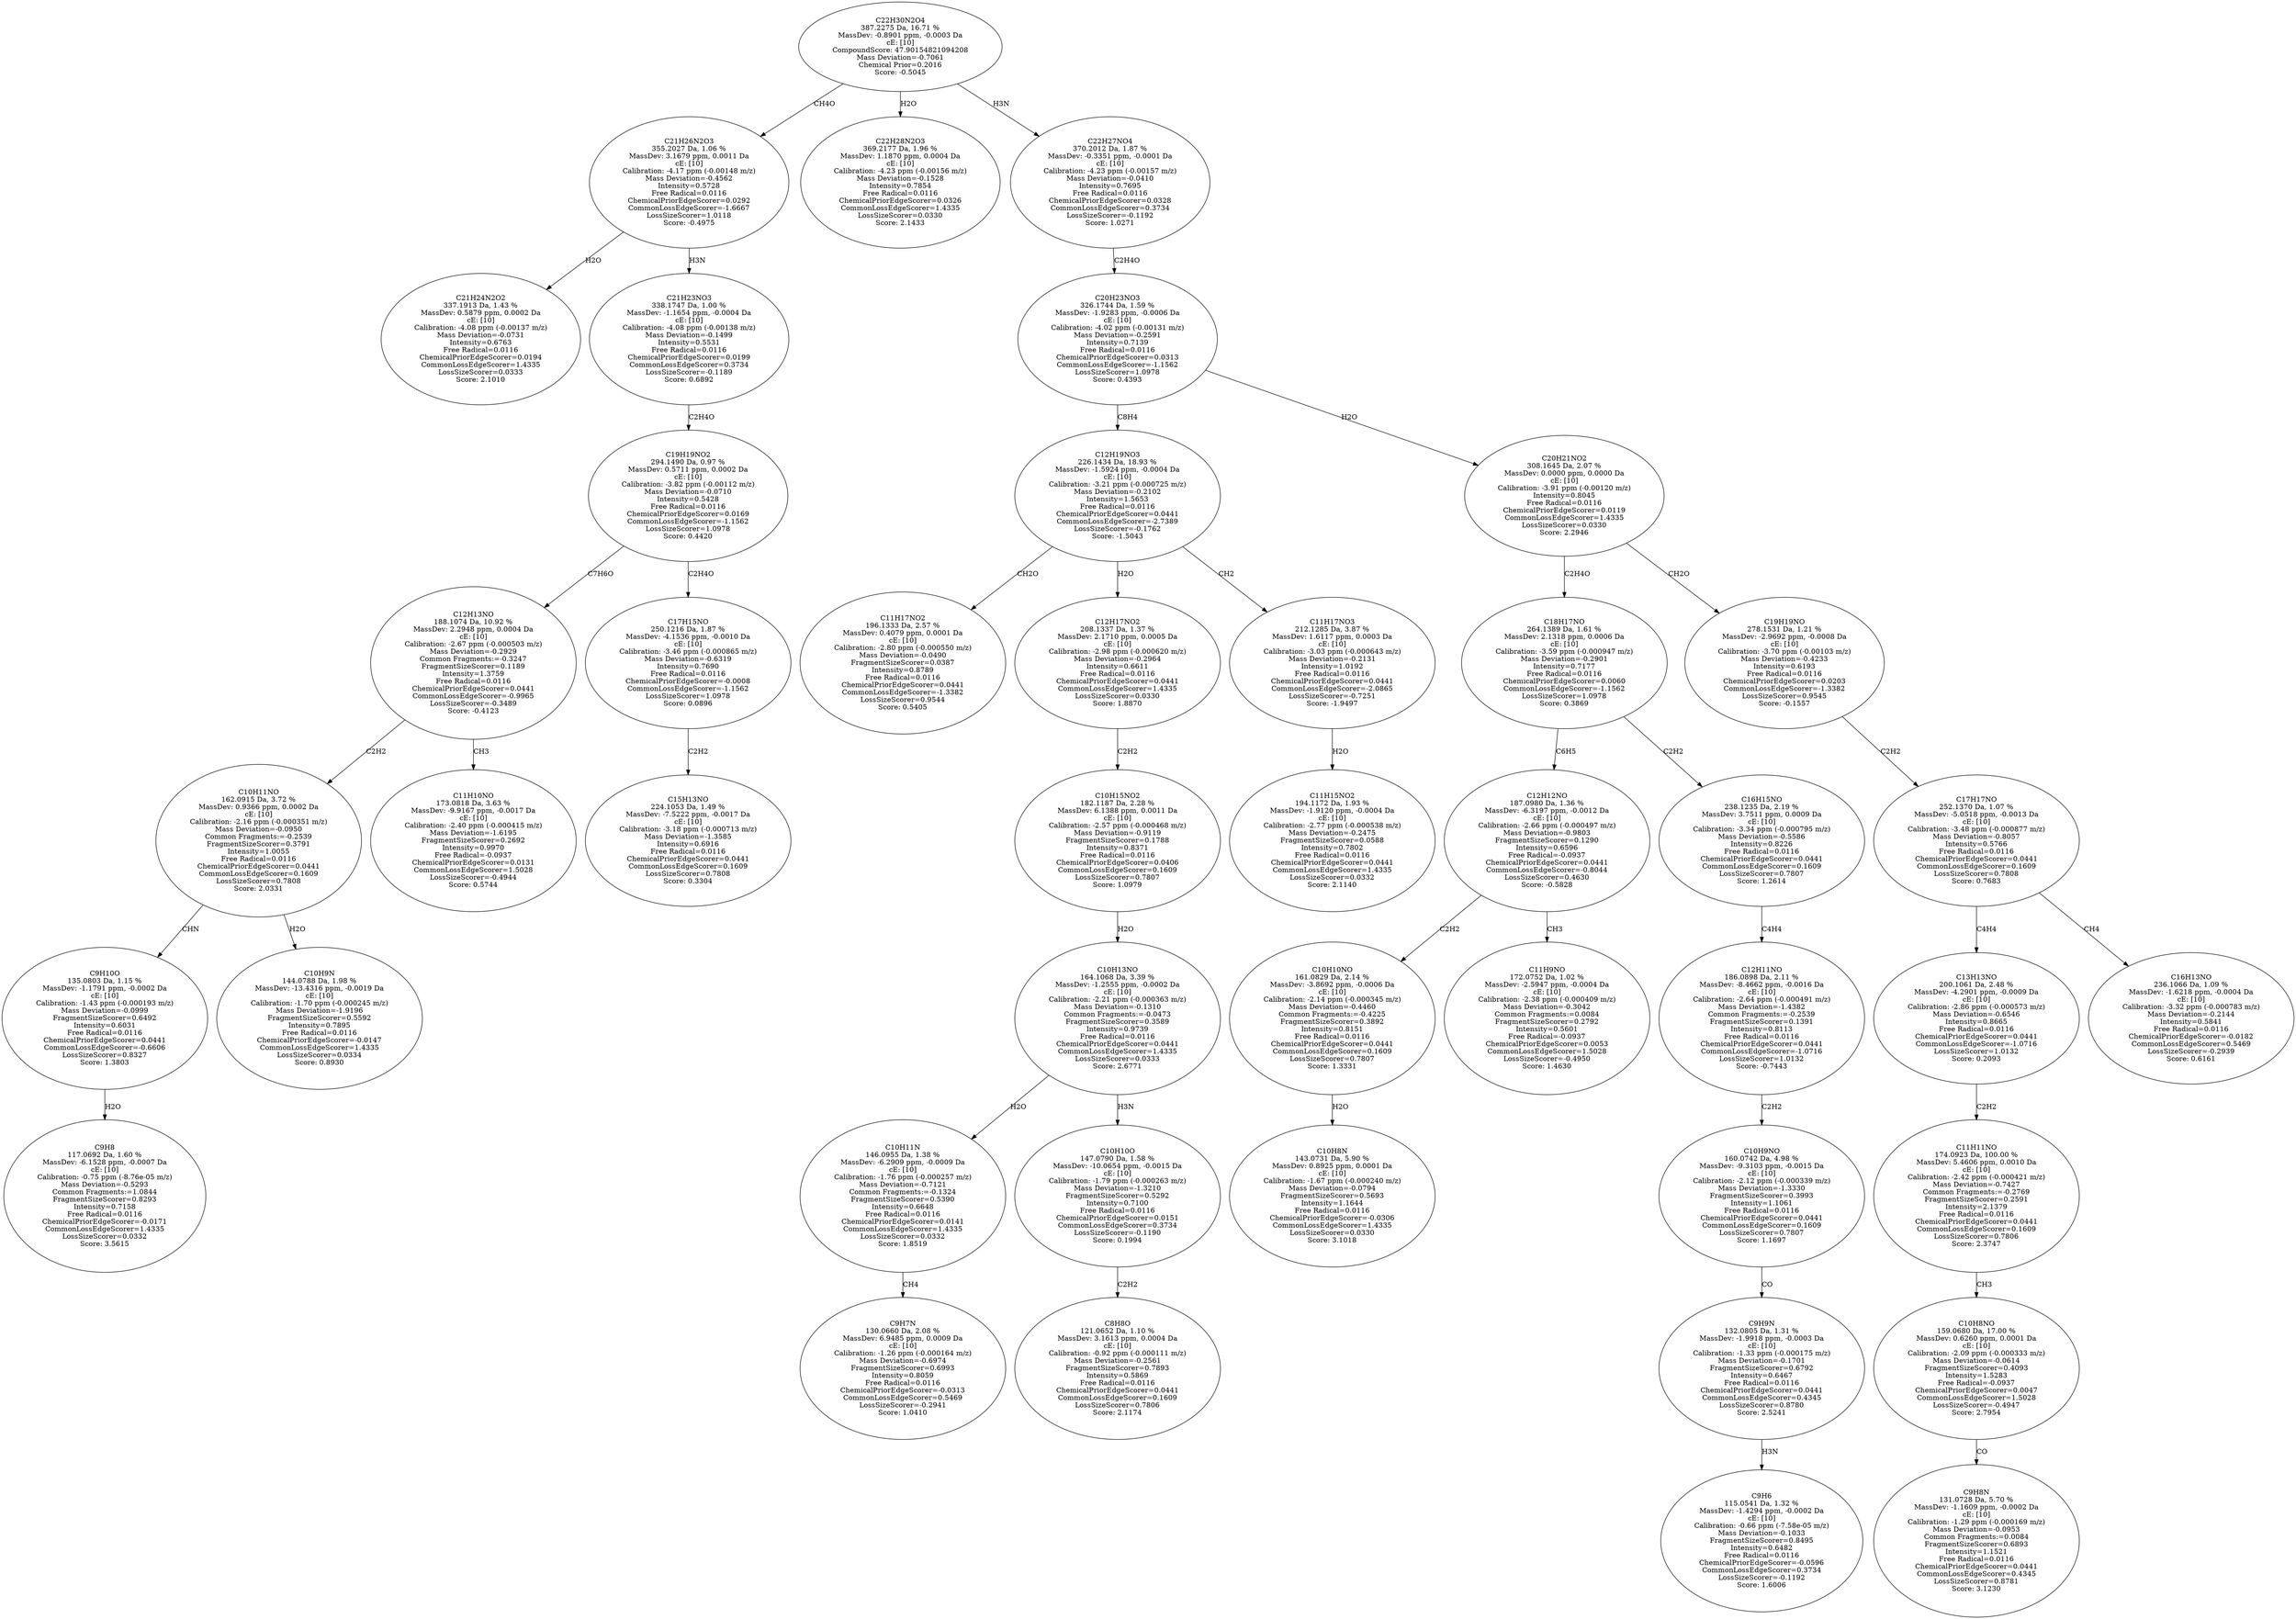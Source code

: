 strict digraph {
v1 [label="C21H24N2O2\n337.1913 Da, 1.43 %\nMassDev: 0.5879 ppm, 0.0002 Da\ncE: [10]\nCalibration: -4.08 ppm (-0.00137 m/z)\nMass Deviation=-0.0731\nIntensity=0.6763\nFree Radical=0.0116\nChemicalPriorEdgeScorer=0.0194\nCommonLossEdgeScorer=1.4335\nLossSizeScorer=0.0333\nScore: 2.1010"];
v2 [label="C9H8\n117.0692 Da, 1.60 %\nMassDev: -6.1528 ppm, -0.0007 Da\ncE: [10]\nCalibration: -0.75 ppm (-8.76e-05 m/z)\nMass Deviation=-0.5293\nCommon Fragments:=1.0844\nFragmentSizeScorer=0.8293\nIntensity=0.7158\nFree Radical=0.0116\nChemicalPriorEdgeScorer=-0.0171\nCommonLossEdgeScorer=1.4335\nLossSizeScorer=0.0332\nScore: 3.5615"];
v3 [label="C9H10O\n135.0803 Da, 1.15 %\nMassDev: -1.1791 ppm, -0.0002 Da\ncE: [10]\nCalibration: -1.43 ppm (-0.000193 m/z)\nMass Deviation=-0.0999\nFragmentSizeScorer=0.6492\nIntensity=0.6031\nFree Radical=0.0116\nChemicalPriorEdgeScorer=0.0441\nCommonLossEdgeScorer=-0.6606\nLossSizeScorer=0.8327\nScore: 1.3803"];
v4 [label="C10H9N\n144.0788 Da, 1.98 %\nMassDev: -13.4316 ppm, -0.0019 Da\ncE: [10]\nCalibration: -1.70 ppm (-0.000245 m/z)\nMass Deviation=-1.9196\nFragmentSizeScorer=0.5592\nIntensity=0.7895\nFree Radical=0.0116\nChemicalPriorEdgeScorer=-0.0147\nCommonLossEdgeScorer=1.4335\nLossSizeScorer=0.0334\nScore: 0.8930"];
v5 [label="C10H11NO\n162.0915 Da, 3.72 %\nMassDev: 0.9366 ppm, 0.0002 Da\ncE: [10]\nCalibration: -2.16 ppm (-0.000351 m/z)\nMass Deviation=-0.0950\nCommon Fragments:=-0.2539\nFragmentSizeScorer=0.3791\nIntensity=1.0055\nFree Radical=0.0116\nChemicalPriorEdgeScorer=0.0441\nCommonLossEdgeScorer=0.1609\nLossSizeScorer=0.7808\nScore: 2.0331"];
v6 [label="C11H10NO\n173.0818 Da, 3.63 %\nMassDev: -9.9167 ppm, -0.0017 Da\ncE: [10]\nCalibration: -2.40 ppm (-0.000415 m/z)\nMass Deviation=-1.6195\nFragmentSizeScorer=0.2692\nIntensity=0.9970\nFree Radical=-0.0937\nChemicalPriorEdgeScorer=0.0131\nCommonLossEdgeScorer=1.5028\nLossSizeScorer=-0.4944\nScore: 0.5744"];
v7 [label="C12H13NO\n188.1074 Da, 10.92 %\nMassDev: 2.2948 ppm, 0.0004 Da\ncE: [10]\nCalibration: -2.67 ppm (-0.000503 m/z)\nMass Deviation=-0.2929\nCommon Fragments:=-0.3247\nFragmentSizeScorer=0.1189\nIntensity=1.3759\nFree Radical=0.0116\nChemicalPriorEdgeScorer=0.0441\nCommonLossEdgeScorer=-0.9965\nLossSizeScorer=-0.3489\nScore: -0.4123"];
v8 [label="C15H13NO\n224.1053 Da, 1.49 %\nMassDev: -7.5222 ppm, -0.0017 Da\ncE: [10]\nCalibration: -3.18 ppm (-0.000713 m/z)\nMass Deviation=-1.3585\nIntensity=0.6916\nFree Radical=0.0116\nChemicalPriorEdgeScorer=0.0441\nCommonLossEdgeScorer=0.1609\nLossSizeScorer=0.7808\nScore: 0.3304"];
v9 [label="C17H15NO\n250.1216 Da, 1.87 %\nMassDev: -4.1536 ppm, -0.0010 Da\ncE: [10]\nCalibration: -3.46 ppm (-0.000865 m/z)\nMass Deviation=-0.6319\nIntensity=0.7690\nFree Radical=0.0116\nChemicalPriorEdgeScorer=-0.0008\nCommonLossEdgeScorer=-1.1562\nLossSizeScorer=1.0978\nScore: 0.0896"];
v10 [label="C19H19NO2\n294.1490 Da, 0.97 %\nMassDev: 0.5711 ppm, 0.0002 Da\ncE: [10]\nCalibration: -3.82 ppm (-0.00112 m/z)\nMass Deviation=-0.0710\nIntensity=0.5428\nFree Radical=0.0116\nChemicalPriorEdgeScorer=0.0169\nCommonLossEdgeScorer=-1.1562\nLossSizeScorer=1.0978\nScore: 0.4420"];
v11 [label="C21H23NO3\n338.1747 Da, 1.00 %\nMassDev: -1.1654 ppm, -0.0004 Da\ncE: [10]\nCalibration: -4.08 ppm (-0.00138 m/z)\nMass Deviation=-0.1499\nIntensity=0.5531\nFree Radical=0.0116\nChemicalPriorEdgeScorer=0.0199\nCommonLossEdgeScorer=0.3734\nLossSizeScorer=-0.1189\nScore: 0.6892"];
v12 [label="C21H26N2O3\n355.2027 Da, 1.06 %\nMassDev: 3.1679 ppm, 0.0011 Da\ncE: [10]\nCalibration: -4.17 ppm (-0.00148 m/z)\nMass Deviation=-0.4562\nIntensity=0.5728\nFree Radical=0.0116\nChemicalPriorEdgeScorer=0.0292\nCommonLossEdgeScorer=-1.6667\nLossSizeScorer=1.0118\nScore: -0.4975"];
v13 [label="C22H28N2O3\n369.2177 Da, 1.96 %\nMassDev: 1.1870 ppm, 0.0004 Da\ncE: [10]\nCalibration: -4.23 ppm (-0.00156 m/z)\nMass Deviation=-0.1528\nIntensity=0.7854\nFree Radical=0.0116\nChemicalPriorEdgeScorer=0.0326\nCommonLossEdgeScorer=1.4335\nLossSizeScorer=0.0330\nScore: 2.1433"];
v14 [label="C11H17NO2\n196.1333 Da, 2.57 %\nMassDev: 0.4079 ppm, 0.0001 Da\ncE: [10]\nCalibration: -2.80 ppm (-0.000550 m/z)\nMass Deviation=-0.0490\nFragmentSizeScorer=0.0387\nIntensity=0.8789\nFree Radical=0.0116\nChemicalPriorEdgeScorer=0.0441\nCommonLossEdgeScorer=-1.3382\nLossSizeScorer=0.9544\nScore: 0.5405"];
v15 [label="C9H7N\n130.0660 Da, 2.08 %\nMassDev: 6.9485 ppm, 0.0009 Da\ncE: [10]\nCalibration: -1.26 ppm (-0.000164 m/z)\nMass Deviation=-0.6974\nFragmentSizeScorer=0.6993\nIntensity=0.8059\nFree Radical=0.0116\nChemicalPriorEdgeScorer=-0.0313\nCommonLossEdgeScorer=0.5469\nLossSizeScorer=-0.2941\nScore: 1.0410"];
v16 [label="C10H11N\n146.0955 Da, 1.38 %\nMassDev: -6.2909 ppm, -0.0009 Da\ncE: [10]\nCalibration: -1.76 ppm (-0.000257 m/z)\nMass Deviation=-0.7121\nCommon Fragments:=-0.1324\nFragmentSizeScorer=0.5390\nIntensity=0.6648\nFree Radical=0.0116\nChemicalPriorEdgeScorer=0.0141\nCommonLossEdgeScorer=1.4335\nLossSizeScorer=0.0332\nScore: 1.8519"];
v17 [label="C8H8O\n121.0652 Da, 1.10 %\nMassDev: 3.1613 ppm, 0.0004 Da\ncE: [10]\nCalibration: -0.92 ppm (-0.000111 m/z)\nMass Deviation=-0.2561\nFragmentSizeScorer=0.7893\nIntensity=0.5869\nFree Radical=0.0116\nChemicalPriorEdgeScorer=0.0441\nCommonLossEdgeScorer=0.1609\nLossSizeScorer=0.7806\nScore: 2.1174"];
v18 [label="C10H10O\n147.0790 Da, 1.58 %\nMassDev: -10.0654 ppm, -0.0015 Da\ncE: [10]\nCalibration: -1.79 ppm (-0.000263 m/z)\nMass Deviation=-1.3210\nFragmentSizeScorer=0.5292\nIntensity=0.7100\nFree Radical=0.0116\nChemicalPriorEdgeScorer=0.0151\nCommonLossEdgeScorer=0.3734\nLossSizeScorer=-0.1190\nScore: 0.1994"];
v19 [label="C10H13NO\n164.1068 Da, 3.39 %\nMassDev: -1.2555 ppm, -0.0002 Da\ncE: [10]\nCalibration: -2.21 ppm (-0.000363 m/z)\nMass Deviation=-0.1310\nCommon Fragments:=-0.0473\nFragmentSizeScorer=0.3589\nIntensity=0.9739\nFree Radical=0.0116\nChemicalPriorEdgeScorer=0.0441\nCommonLossEdgeScorer=1.4335\nLossSizeScorer=0.0333\nScore: 2.6771"];
v20 [label="C10H15NO2\n182.1187 Da, 2.28 %\nMassDev: 6.1388 ppm, 0.0011 Da\ncE: [10]\nCalibration: -2.57 ppm (-0.000468 m/z)\nMass Deviation=-0.9119\nFragmentSizeScorer=0.1788\nIntensity=0.8371\nFree Radical=0.0116\nChemicalPriorEdgeScorer=0.0406\nCommonLossEdgeScorer=0.1609\nLossSizeScorer=0.7807\nScore: 1.0979"];
v21 [label="C12H17NO2\n208.1337 Da, 1.37 %\nMassDev: 2.1710 ppm, 0.0005 Da\ncE: [10]\nCalibration: -2.98 ppm (-0.000620 m/z)\nMass Deviation=-0.2964\nIntensity=0.6611\nFree Radical=0.0116\nChemicalPriorEdgeScorer=0.0441\nCommonLossEdgeScorer=1.4335\nLossSizeScorer=0.0330\nScore: 1.8870"];
v22 [label="C11H15NO2\n194.1172 Da, 1.93 %\nMassDev: -1.9120 ppm, -0.0004 Da\ncE: [10]\nCalibration: -2.77 ppm (-0.000538 m/z)\nMass Deviation=-0.2475\nFragmentSizeScorer=0.0588\nIntensity=0.7802\nFree Radical=0.0116\nChemicalPriorEdgeScorer=0.0441\nCommonLossEdgeScorer=1.4335\nLossSizeScorer=0.0332\nScore: 2.1140"];
v23 [label="C11H17NO3\n212.1285 Da, 3.87 %\nMassDev: 1.6117 ppm, 0.0003 Da\ncE: [10]\nCalibration: -3.03 ppm (-0.000643 m/z)\nMass Deviation=-0.2131\nIntensity=1.0192\nFree Radical=0.0116\nChemicalPriorEdgeScorer=0.0441\nCommonLossEdgeScorer=-2.0865\nLossSizeScorer=-0.7251\nScore: -1.9497"];
v24 [label="C12H19NO3\n226.1434 Da, 18.93 %\nMassDev: -1.5924 ppm, -0.0004 Da\ncE: [10]\nCalibration: -3.21 ppm (-0.000725 m/z)\nMass Deviation=-0.2102\nIntensity=1.5653\nFree Radical=0.0116\nChemicalPriorEdgeScorer=0.0441\nCommonLossEdgeScorer=-2.7389\nLossSizeScorer=-0.1762\nScore: -1.5043"];
v25 [label="C10H8N\n143.0731 Da, 5.90 %\nMassDev: 0.8925 ppm, 0.0001 Da\ncE: [10]\nCalibration: -1.67 ppm (-0.000240 m/z)\nMass Deviation=-0.0794\nFragmentSizeScorer=0.5693\nIntensity=1.1644\nFree Radical=0.0116\nChemicalPriorEdgeScorer=-0.0306\nCommonLossEdgeScorer=1.4335\nLossSizeScorer=0.0330\nScore: 3.1018"];
v26 [label="C10H10NO\n161.0829 Da, 2.14 %\nMassDev: -3.8692 ppm, -0.0006 Da\ncE: [10]\nCalibration: -2.14 ppm (-0.000345 m/z)\nMass Deviation=-0.4460\nCommon Fragments:=-0.4225\nFragmentSizeScorer=0.3892\nIntensity=0.8151\nFree Radical=0.0116\nChemicalPriorEdgeScorer=0.0441\nCommonLossEdgeScorer=0.1609\nLossSizeScorer=0.7807\nScore: 1.3331"];
v27 [label="C11H9NO\n172.0752 Da, 1.02 %\nMassDev: -2.5947 ppm, -0.0004 Da\ncE: [10]\nCalibration: -2.38 ppm (-0.000409 m/z)\nMass Deviation=-0.3042\nCommon Fragments:=0.0084\nFragmentSizeScorer=0.2792\nIntensity=0.5601\nFree Radical=-0.0937\nChemicalPriorEdgeScorer=0.0053\nCommonLossEdgeScorer=1.5028\nLossSizeScorer=-0.4950\nScore: 1.4630"];
v28 [label="C12H12NO\n187.0980 Da, 1.36 %\nMassDev: -6.3197 ppm, -0.0012 Da\ncE: [10]\nCalibration: -2.66 ppm (-0.000497 m/z)\nMass Deviation=-0.9803\nFragmentSizeScorer=0.1290\nIntensity=0.6596\nFree Radical=-0.0937\nChemicalPriorEdgeScorer=0.0441\nCommonLossEdgeScorer=-0.8044\nLossSizeScorer=0.4630\nScore: -0.5828"];
v29 [label="C9H6\n115.0541 Da, 1.32 %\nMassDev: -1.4294 ppm, -0.0002 Da\ncE: [10]\nCalibration: -0.66 ppm (-7.58e-05 m/z)\nMass Deviation=-0.1033\nFragmentSizeScorer=0.8495\nIntensity=0.6482\nFree Radical=0.0116\nChemicalPriorEdgeScorer=-0.0596\nCommonLossEdgeScorer=0.3734\nLossSizeScorer=-0.1192\nScore: 1.6006"];
v30 [label="C9H9N\n132.0805 Da, 1.31 %\nMassDev: -1.9918 ppm, -0.0003 Da\ncE: [10]\nCalibration: -1.33 ppm (-0.000175 m/z)\nMass Deviation=-0.1701\nFragmentSizeScorer=0.6792\nIntensity=0.6467\nFree Radical=0.0116\nChemicalPriorEdgeScorer=0.0441\nCommonLossEdgeScorer=0.4345\nLossSizeScorer=0.8780\nScore: 2.5241"];
v31 [label="C10H9NO\n160.0742 Da, 4.98 %\nMassDev: -9.3103 ppm, -0.0015 Da\ncE: [10]\nCalibration: -2.12 ppm (-0.000339 m/z)\nMass Deviation=-1.3330\nFragmentSizeScorer=0.3993\nIntensity=1.1061\nFree Radical=0.0116\nChemicalPriorEdgeScorer=0.0441\nCommonLossEdgeScorer=0.1609\nLossSizeScorer=0.7807\nScore: 1.1697"];
v32 [label="C12H11NO\n186.0898 Da, 2.11 %\nMassDev: -8.4662 ppm, -0.0016 Da\ncE: [10]\nCalibration: -2.64 ppm (-0.000491 m/z)\nMass Deviation=-1.4382\nCommon Fragments:=-0.2539\nFragmentSizeScorer=0.1391\nIntensity=0.8113\nFree Radical=0.0116\nChemicalPriorEdgeScorer=0.0441\nCommonLossEdgeScorer=-1.0716\nLossSizeScorer=1.0132\nScore: -0.7443"];
v33 [label="C16H15NO\n238.1235 Da, 2.19 %\nMassDev: 3.7511 ppm, 0.0009 Da\ncE: [10]\nCalibration: -3.34 ppm (-0.000795 m/z)\nMass Deviation=-0.5586\nIntensity=0.8226\nFree Radical=0.0116\nChemicalPriorEdgeScorer=0.0441\nCommonLossEdgeScorer=0.1609\nLossSizeScorer=0.7807\nScore: 1.2614"];
v34 [label="C18H17NO\n264.1389 Da, 1.61 %\nMassDev: 2.1318 ppm, 0.0006 Da\ncE: [10]\nCalibration: -3.59 ppm (-0.000947 m/z)\nMass Deviation=-0.2901\nIntensity=0.7177\nFree Radical=0.0116\nChemicalPriorEdgeScorer=0.0060\nCommonLossEdgeScorer=-1.1562\nLossSizeScorer=1.0978\nScore: 0.3869"];
v35 [label="C9H8N\n131.0728 Da, 5.70 %\nMassDev: -1.1609 ppm, -0.0002 Da\ncE: [10]\nCalibration: -1.29 ppm (-0.000169 m/z)\nMass Deviation=-0.0953\nCommon Fragments:=0.0084\nFragmentSizeScorer=0.6893\nIntensity=1.1521\nFree Radical=0.0116\nChemicalPriorEdgeScorer=0.0441\nCommonLossEdgeScorer=0.4345\nLossSizeScorer=0.8781\nScore: 3.1230"];
v36 [label="C10H8NO\n159.0680 Da, 17.00 %\nMassDev: 0.6260 ppm, 0.0001 Da\ncE: [10]\nCalibration: -2.09 ppm (-0.000333 m/z)\nMass Deviation=-0.0614\nFragmentSizeScorer=0.4093\nIntensity=1.5283\nFree Radical=-0.0937\nChemicalPriorEdgeScorer=0.0047\nCommonLossEdgeScorer=1.5028\nLossSizeScorer=-0.4947\nScore: 2.7954"];
v37 [label="C11H11NO\n174.0923 Da, 100.00 %\nMassDev: 5.4606 ppm, 0.0010 Da\ncE: [10]\nCalibration: -2.42 ppm (-0.000421 m/z)\nMass Deviation=-0.7427\nCommon Fragments:=-0.2769\nFragmentSizeScorer=0.2591\nIntensity=2.1379\nFree Radical=0.0116\nChemicalPriorEdgeScorer=0.0441\nCommonLossEdgeScorer=0.1609\nLossSizeScorer=0.7806\nScore: 2.3747"];
v38 [label="C13H13NO\n200.1061 Da, 2.48 %\nMassDev: -4.2901 ppm, -0.0009 Da\ncE: [10]\nCalibration: -2.86 ppm (-0.000573 m/z)\nMass Deviation=-0.6546\nIntensity=0.8665\nFree Radical=0.0116\nChemicalPriorEdgeScorer=0.0441\nCommonLossEdgeScorer=-1.0716\nLossSizeScorer=1.0132\nScore: 0.2093"];
v39 [label="C16H13NO\n236.1066 Da, 1.09 %\nMassDev: -1.6218 ppm, -0.0004 Da\ncE: [10]\nCalibration: -3.32 ppm (-0.000783 m/z)\nMass Deviation=-0.2144\nIntensity=0.5841\nFree Radical=0.0116\nChemicalPriorEdgeScorer=-0.0182\nCommonLossEdgeScorer=0.5469\nLossSizeScorer=-0.2939\nScore: 0.6161"];
v40 [label="C17H17NO\n252.1370 Da, 1.07 %\nMassDev: -5.0518 ppm, -0.0013 Da\ncE: [10]\nCalibration: -3.48 ppm (-0.000877 m/z)\nMass Deviation=-0.8057\nIntensity=0.5766\nFree Radical=0.0116\nChemicalPriorEdgeScorer=0.0441\nCommonLossEdgeScorer=0.1609\nLossSizeScorer=0.7808\nScore: 0.7683"];
v41 [label="C19H19NO\n278.1531 Da, 1.21 %\nMassDev: -2.9692 ppm, -0.0008 Da\ncE: [10]\nCalibration: -3.70 ppm (-0.00103 m/z)\nMass Deviation=-0.4233\nIntensity=0.6193\nFree Radical=0.0116\nChemicalPriorEdgeScorer=0.0203\nCommonLossEdgeScorer=-1.3382\nLossSizeScorer=0.9545\nScore: -0.1557"];
v42 [label="C20H21NO2\n308.1645 Da, 2.07 %\nMassDev: 0.0000 ppm, 0.0000 Da\ncE: [10]\nCalibration: -3.91 ppm (-0.00120 m/z)\nIntensity=0.8045\nFree Radical=0.0116\nChemicalPriorEdgeScorer=0.0119\nCommonLossEdgeScorer=1.4335\nLossSizeScorer=0.0330\nScore: 2.2946"];
v43 [label="C20H23NO3\n326.1744 Da, 1.59 %\nMassDev: -1.9283 ppm, -0.0006 Da\ncE: [10]\nCalibration: -4.02 ppm (-0.00131 m/z)\nMass Deviation=-0.2591\nIntensity=0.7139\nFree Radical=0.0116\nChemicalPriorEdgeScorer=0.0313\nCommonLossEdgeScorer=-1.1562\nLossSizeScorer=1.0978\nScore: 0.4393"];
v44 [label="C22H27NO4\n370.2012 Da, 1.87 %\nMassDev: -0.3351 ppm, -0.0001 Da\ncE: [10]\nCalibration: -4.23 ppm (-0.00157 m/z)\nMass Deviation=-0.0410\nIntensity=0.7695\nFree Radical=0.0116\nChemicalPriorEdgeScorer=0.0328\nCommonLossEdgeScorer=0.3734\nLossSizeScorer=-0.1192\nScore: 1.0271"];
v45 [label="C22H30N2O4\n387.2275 Da, 16.71 %\nMassDev: -0.8901 ppm, -0.0003 Da\ncE: [10]\nCompoundScore: 47.90154821094208\nMass Deviation=-0.7061\nChemical Prior=0.2016\nScore: -0.5045"];
v12 -> v1 [label="H2O"];
v3 -> v2 [label="H2O"];
v5 -> v3 [label="CHN"];
v5 -> v4 [label="H2O"];
v7 -> v5 [label="C2H2"];
v7 -> v6 [label="CH3"];
v10 -> v7 [label="C7H6O"];
v9 -> v8 [label="C2H2"];
v10 -> v9 [label="C2H4O"];
v11 -> v10 [label="C2H4O"];
v12 -> v11 [label="H3N"];
v45 -> v12 [label="CH4O"];
v45 -> v13 [label="H2O"];
v24 -> v14 [label="CH2O"];
v16 -> v15 [label="CH4"];
v19 -> v16 [label="H2O"];
v18 -> v17 [label="C2H2"];
v19 -> v18 [label="H3N"];
v20 -> v19 [label="H2O"];
v21 -> v20 [label="C2H2"];
v24 -> v21 [label="H2O"];
v23 -> v22 [label="H2O"];
v24 -> v23 [label="CH2"];
v43 -> v24 [label="C8H4"];
v26 -> v25 [label="H2O"];
v28 -> v26 [label="C2H2"];
v28 -> v27 [label="CH3"];
v34 -> v28 [label="C6H5"];
v30 -> v29 [label="H3N"];
v31 -> v30 [label="CO"];
v32 -> v31 [label="C2H2"];
v33 -> v32 [label="C4H4"];
v34 -> v33 [label="C2H2"];
v42 -> v34 [label="C2H4O"];
v36 -> v35 [label="CO"];
v37 -> v36 [label="CH3"];
v38 -> v37 [label="C2H2"];
v40 -> v38 [label="C4H4"];
v40 -> v39 [label="CH4"];
v41 -> v40 [label="C2H2"];
v42 -> v41 [label="CH2O"];
v43 -> v42 [label="H2O"];
v44 -> v43 [label="C2H4O"];
v45 -> v44 [label="H3N"];
}